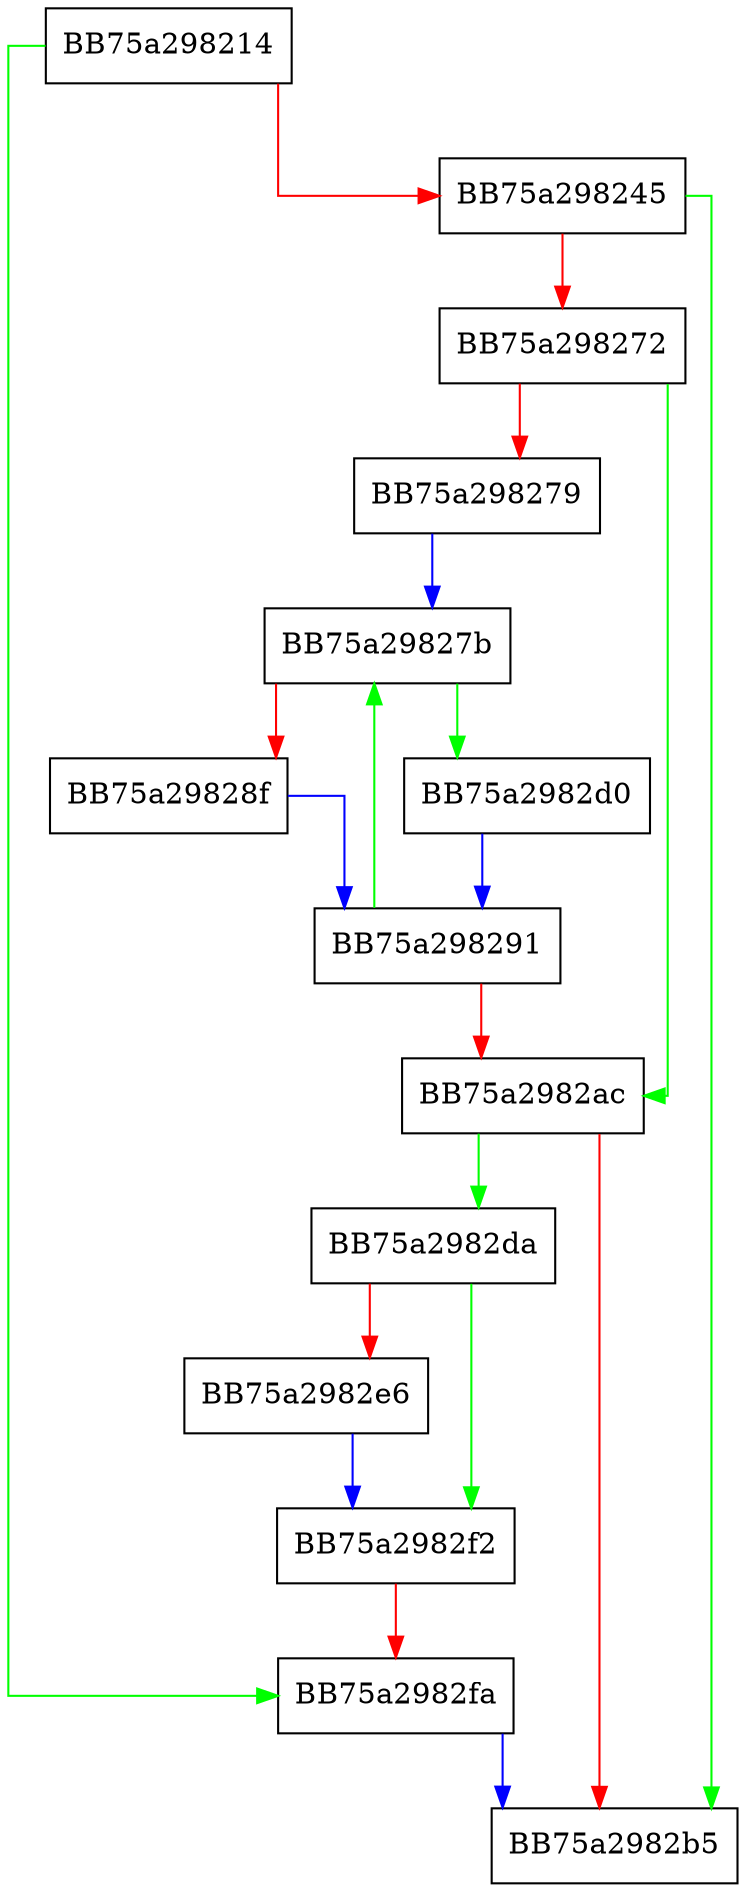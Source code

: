 digraph sqlite3KeyInfoOfIndex {
  node [shape="box"];
  graph [splines=ortho];
  BB75a298214 -> BB75a2982fa [color="green"];
  BB75a298214 -> BB75a298245 [color="red"];
  BB75a298245 -> BB75a2982b5 [color="green"];
  BB75a298245 -> BB75a298272 [color="red"];
  BB75a298272 -> BB75a2982ac [color="green"];
  BB75a298272 -> BB75a298279 [color="red"];
  BB75a298279 -> BB75a29827b [color="blue"];
  BB75a29827b -> BB75a2982d0 [color="green"];
  BB75a29827b -> BB75a29828f [color="red"];
  BB75a29828f -> BB75a298291 [color="blue"];
  BB75a298291 -> BB75a29827b [color="green"];
  BB75a298291 -> BB75a2982ac [color="red"];
  BB75a2982ac -> BB75a2982da [color="green"];
  BB75a2982ac -> BB75a2982b5 [color="red"];
  BB75a2982d0 -> BB75a298291 [color="blue"];
  BB75a2982da -> BB75a2982f2 [color="green"];
  BB75a2982da -> BB75a2982e6 [color="red"];
  BB75a2982e6 -> BB75a2982f2 [color="blue"];
  BB75a2982f2 -> BB75a2982fa [color="red"];
  BB75a2982fa -> BB75a2982b5 [color="blue"];
}